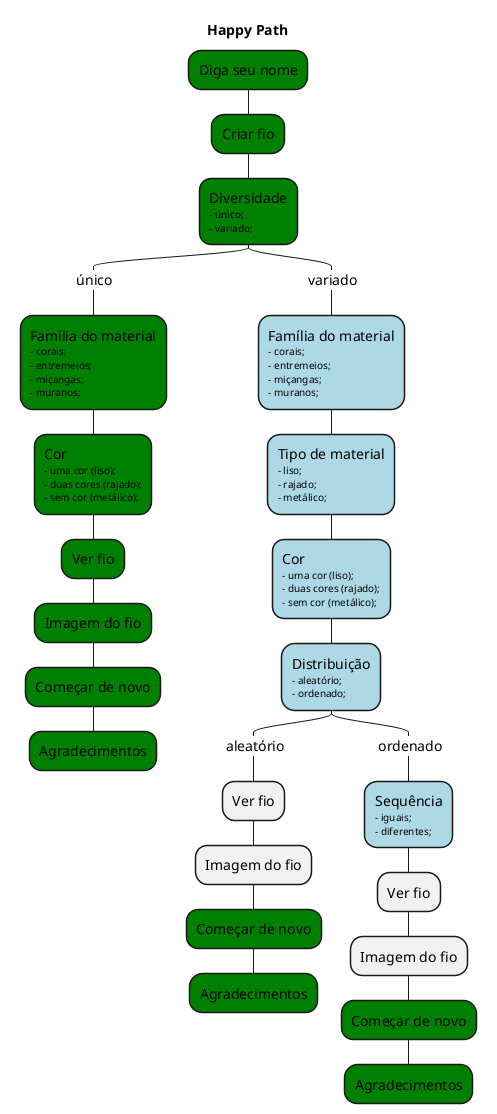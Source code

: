 @startmindmap
title Happy Path

top to bottom direction

*[#green] Diga seu nome
**[#green] Criar fio

***[#green] Diversidade\n<size: 10>- único;\n<size: 10>- variado;
****_ único
*****[#green] Família do material\n<size: 10>- corais;\n<size: 10>- entremeios;\n<size: 10>- miçangas;\n<size: 10>- muranos;
******[#green] Cor\n<size: 10>- uma cor (liso);\n<size: 10>- duas cores (rajado);\n<size: 10>- sem cor (metálico);
*******[#green] Ver fio
********[#green] Imagem do fio
*********[#green] Começar de novo
**********[#green] Agradecimentos

****_ variado
*****[#lightblue] Família do material\n<size: 10>- corais;\n<size: 10>- entremeios;\n<size: 10>- miçangas;\n<size: 10>- muranos;
******[#lightblue] Tipo de material\n<size: 10>- liso;\n<size: 10>- rajado;\n<size: 10>- metálico;
*******[#lightblue] Cor\n<size: 10>- uma cor (liso);\n<size: 10>- duas cores (rajado);\n<size: 10>- sem cor (metálico);

********[#lightblue] Distribuição\n<size: 10>- aleatório;\n<size: 10>- ordenado;
*********_ aleatório
********** Ver fio
*********** Imagem do fio
************[#green] Começar de novo
*************[#green] Agradecimentos
*********_ ordenado
**********[#lightblue] Sequência\n<size: 10>- iguais;\n<size: 10>- diferentes;
*********** Ver fio
************ Imagem do fio
*************[#green] Começar de novo
**************[#green] Agradecimentos
@endmindmap
